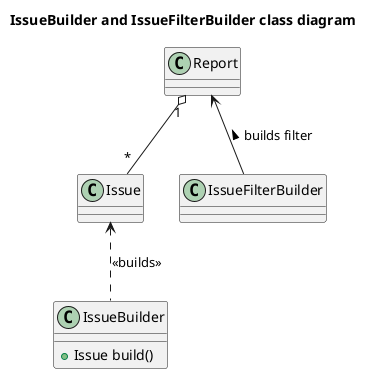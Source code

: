 @startuml

title IssueBuilder and IssueFilterBuilder class diagram

class IssueBuilder {
 + Issue build()
}
class Issue
class Report
class IssueFilterBuilder
Issue <.. IssueBuilder : <<builds>>
Report "1" o-- "*" Issue
Report <-- IssueFilterBuilder : builds filter <

@enduml